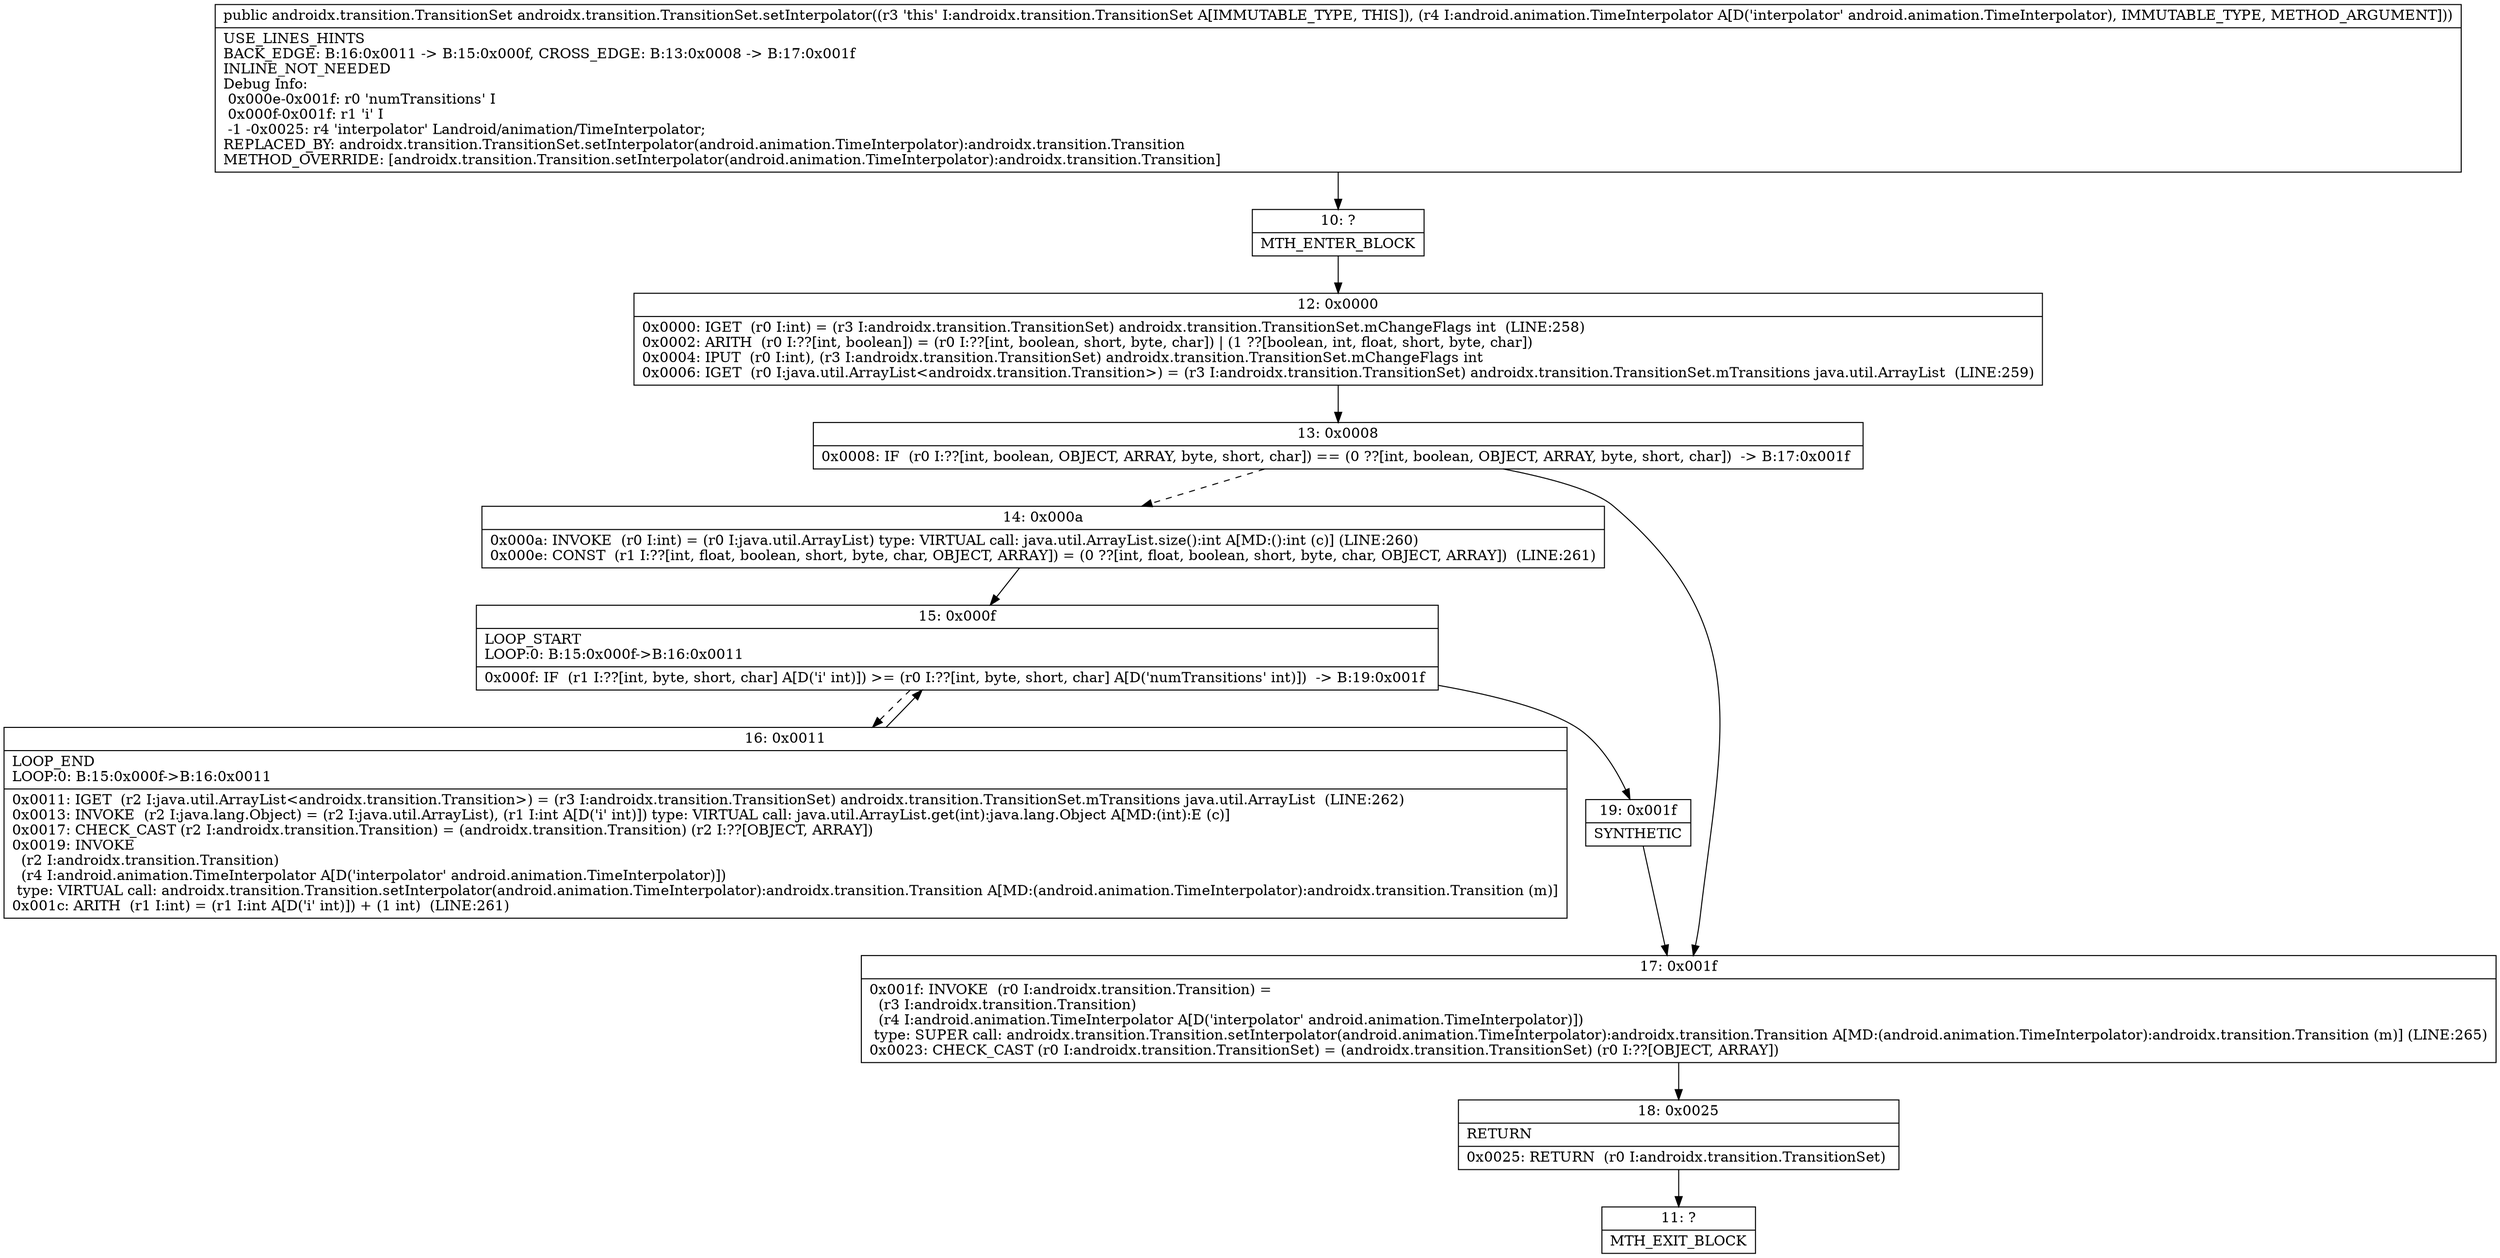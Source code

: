 digraph "CFG forandroidx.transition.TransitionSet.setInterpolator(Landroid\/animation\/TimeInterpolator;)Landroidx\/transition\/TransitionSet;" {
Node_10 [shape=record,label="{10\:\ ?|MTH_ENTER_BLOCK\l}"];
Node_12 [shape=record,label="{12\:\ 0x0000|0x0000: IGET  (r0 I:int) = (r3 I:androidx.transition.TransitionSet) androidx.transition.TransitionSet.mChangeFlags int  (LINE:258)\l0x0002: ARITH  (r0 I:??[int, boolean]) = (r0 I:??[int, boolean, short, byte, char]) \| (1 ??[boolean, int, float, short, byte, char]) \l0x0004: IPUT  (r0 I:int), (r3 I:androidx.transition.TransitionSet) androidx.transition.TransitionSet.mChangeFlags int \l0x0006: IGET  (r0 I:java.util.ArrayList\<androidx.transition.Transition\>) = (r3 I:androidx.transition.TransitionSet) androidx.transition.TransitionSet.mTransitions java.util.ArrayList  (LINE:259)\l}"];
Node_13 [shape=record,label="{13\:\ 0x0008|0x0008: IF  (r0 I:??[int, boolean, OBJECT, ARRAY, byte, short, char]) == (0 ??[int, boolean, OBJECT, ARRAY, byte, short, char])  \-\> B:17:0x001f \l}"];
Node_14 [shape=record,label="{14\:\ 0x000a|0x000a: INVOKE  (r0 I:int) = (r0 I:java.util.ArrayList) type: VIRTUAL call: java.util.ArrayList.size():int A[MD:():int (c)] (LINE:260)\l0x000e: CONST  (r1 I:??[int, float, boolean, short, byte, char, OBJECT, ARRAY]) = (0 ??[int, float, boolean, short, byte, char, OBJECT, ARRAY])  (LINE:261)\l}"];
Node_15 [shape=record,label="{15\:\ 0x000f|LOOP_START\lLOOP:0: B:15:0x000f\-\>B:16:0x0011\l|0x000f: IF  (r1 I:??[int, byte, short, char] A[D('i' int)]) \>= (r0 I:??[int, byte, short, char] A[D('numTransitions' int)])  \-\> B:19:0x001f \l}"];
Node_16 [shape=record,label="{16\:\ 0x0011|LOOP_END\lLOOP:0: B:15:0x000f\-\>B:16:0x0011\l|0x0011: IGET  (r2 I:java.util.ArrayList\<androidx.transition.Transition\>) = (r3 I:androidx.transition.TransitionSet) androidx.transition.TransitionSet.mTransitions java.util.ArrayList  (LINE:262)\l0x0013: INVOKE  (r2 I:java.lang.Object) = (r2 I:java.util.ArrayList), (r1 I:int A[D('i' int)]) type: VIRTUAL call: java.util.ArrayList.get(int):java.lang.Object A[MD:(int):E (c)]\l0x0017: CHECK_CAST (r2 I:androidx.transition.Transition) = (androidx.transition.Transition) (r2 I:??[OBJECT, ARRAY]) \l0x0019: INVOKE  \l  (r2 I:androidx.transition.Transition)\l  (r4 I:android.animation.TimeInterpolator A[D('interpolator' android.animation.TimeInterpolator)])\l type: VIRTUAL call: androidx.transition.Transition.setInterpolator(android.animation.TimeInterpolator):androidx.transition.Transition A[MD:(android.animation.TimeInterpolator):androidx.transition.Transition (m)]\l0x001c: ARITH  (r1 I:int) = (r1 I:int A[D('i' int)]) + (1 int)  (LINE:261)\l}"];
Node_19 [shape=record,label="{19\:\ 0x001f|SYNTHETIC\l}"];
Node_17 [shape=record,label="{17\:\ 0x001f|0x001f: INVOKE  (r0 I:androidx.transition.Transition) = \l  (r3 I:androidx.transition.Transition)\l  (r4 I:android.animation.TimeInterpolator A[D('interpolator' android.animation.TimeInterpolator)])\l type: SUPER call: androidx.transition.Transition.setInterpolator(android.animation.TimeInterpolator):androidx.transition.Transition A[MD:(android.animation.TimeInterpolator):androidx.transition.Transition (m)] (LINE:265)\l0x0023: CHECK_CAST (r0 I:androidx.transition.TransitionSet) = (androidx.transition.TransitionSet) (r0 I:??[OBJECT, ARRAY]) \l}"];
Node_18 [shape=record,label="{18\:\ 0x0025|RETURN\l|0x0025: RETURN  (r0 I:androidx.transition.TransitionSet) \l}"];
Node_11 [shape=record,label="{11\:\ ?|MTH_EXIT_BLOCK\l}"];
MethodNode[shape=record,label="{public androidx.transition.TransitionSet androidx.transition.TransitionSet.setInterpolator((r3 'this' I:androidx.transition.TransitionSet A[IMMUTABLE_TYPE, THIS]), (r4 I:android.animation.TimeInterpolator A[D('interpolator' android.animation.TimeInterpolator), IMMUTABLE_TYPE, METHOD_ARGUMENT]))  | USE_LINES_HINTS\lBACK_EDGE: B:16:0x0011 \-\> B:15:0x000f, CROSS_EDGE: B:13:0x0008 \-\> B:17:0x001f\lINLINE_NOT_NEEDED\lDebug Info:\l  0x000e\-0x001f: r0 'numTransitions' I\l  0x000f\-0x001f: r1 'i' I\l  \-1 \-0x0025: r4 'interpolator' Landroid\/animation\/TimeInterpolator;\lREPLACED_BY: androidx.transition.TransitionSet.setInterpolator(android.animation.TimeInterpolator):androidx.transition.Transition\lMETHOD_OVERRIDE: [androidx.transition.Transition.setInterpolator(android.animation.TimeInterpolator):androidx.transition.Transition]\l}"];
MethodNode -> Node_10;Node_10 -> Node_12;
Node_12 -> Node_13;
Node_13 -> Node_14[style=dashed];
Node_13 -> Node_17;
Node_14 -> Node_15;
Node_15 -> Node_16[style=dashed];
Node_15 -> Node_19;
Node_16 -> Node_15;
Node_19 -> Node_17;
Node_17 -> Node_18;
Node_18 -> Node_11;
}

